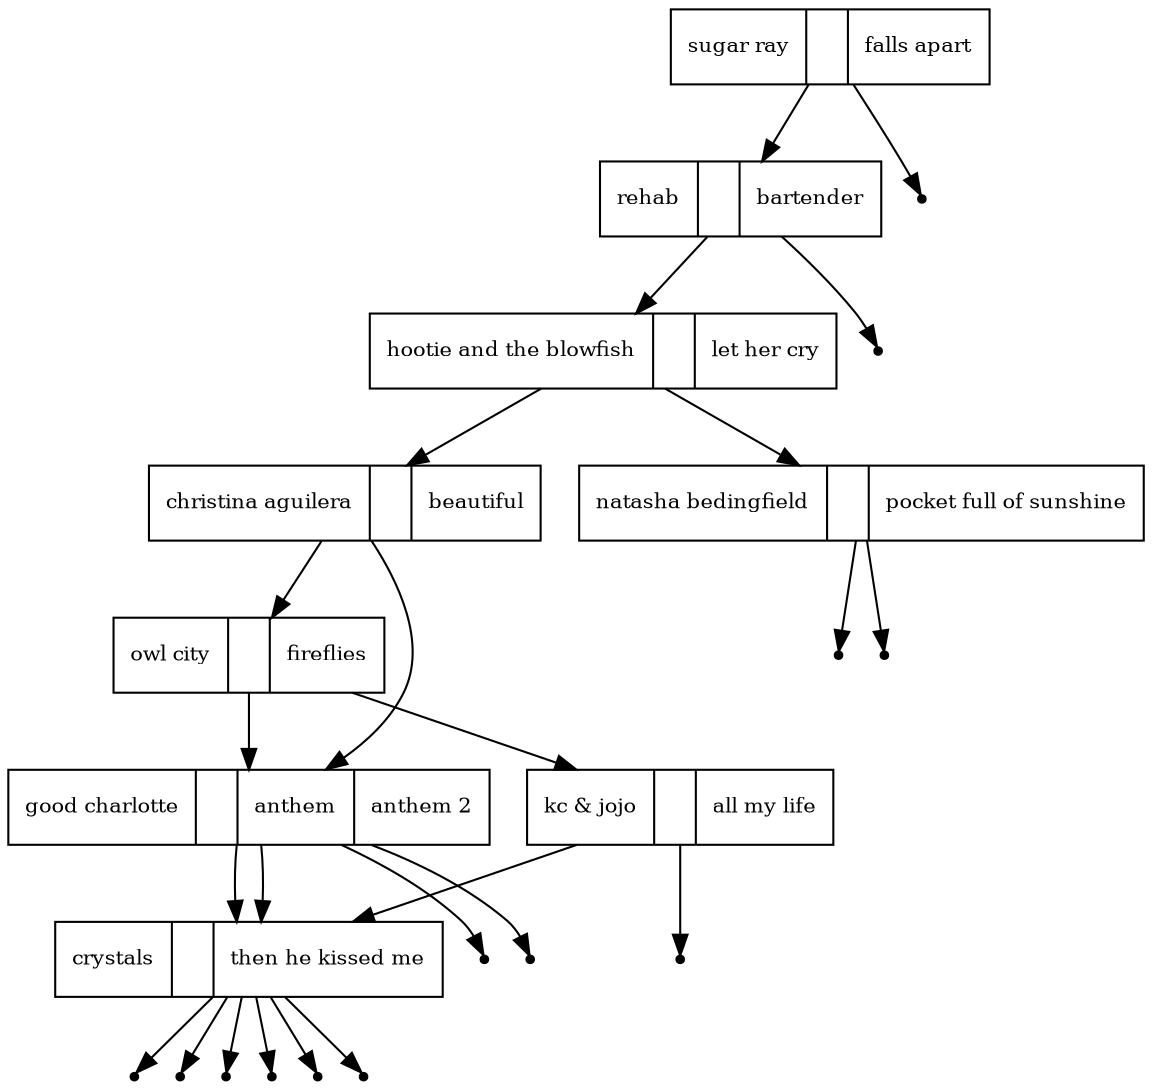 digraph{
graph [ordering="out"];
node [fontsize = "10"shape = "record"];
"sugar ray" [label ="sugar ray | |  falls apart"];
"rehab" [label ="rehab | |  bartender"];
"hootie and the blowfish" [label ="hootie and the blowfish | |  let her cry"];
"christina aguilera" [label ="christina aguilera | |  beautiful"];
"owl city" [label ="owl city | |  fireflies"];
"good charlotte" [label ="good charlotte | |  anthem |  anthem 2"];
"crystals" [label ="crystals | |  then he kissed me"];
"kc & jojo" [label ="kc & jojo | |  all my life"];
"crystals" [label ="crystals | |  then he kissed me"];
"good charlotte" [label ="good charlotte | |  anthem |  anthem 2"];
"crystals" [label ="crystals | |  then he kissed me"];
"natasha bedingfield" [label ="natasha bedingfield | |  pocket full of sunshine"];
"sugar ray"  -> "rehab" 
"rehab"  -> "hootie and the blowfish" 
"hootie and the blowfish"  -> "christina aguilera" 
"christina aguilera"  -> "owl city" 
"owl city"  -> "good charlotte" 
"good charlotte"  -> "crystals" 
nullptr0[shape=point]
"crystals"  -> nullptr0
nullptr1[shape=point]
"crystals"  -> nullptr1
nullptr2[shape=point]
"good charlotte"  -> nullptr2
"owl city"  -> "kc & jojo" 
"kc & jojo"  -> "crystals" 
nullptr3[shape=point]
"crystals"  -> nullptr3
nullptr4[shape=point]
"crystals"  -> nullptr4
nullptr5[shape=point]
"kc & jojo"  -> nullptr5
"christina aguilera"  -> "good charlotte" 
"good charlotte"  -> "crystals" 
nullptr6[shape=point]
"crystals"  -> nullptr6
nullptr7[shape=point]
"crystals"  -> nullptr7
nullptr8[shape=point]
"good charlotte"  -> nullptr8
"hootie and the blowfish"  -> "natasha bedingfield" 
nullptr9[shape=point]
"natasha bedingfield"  -> nullptr9
nullptr10[shape=point]
"natasha bedingfield"  -> nullptr10
nullptr11[shape=point]
"rehab"  -> nullptr11
nullptr12[shape=point]
"sugar ray"  -> nullptr12
}

